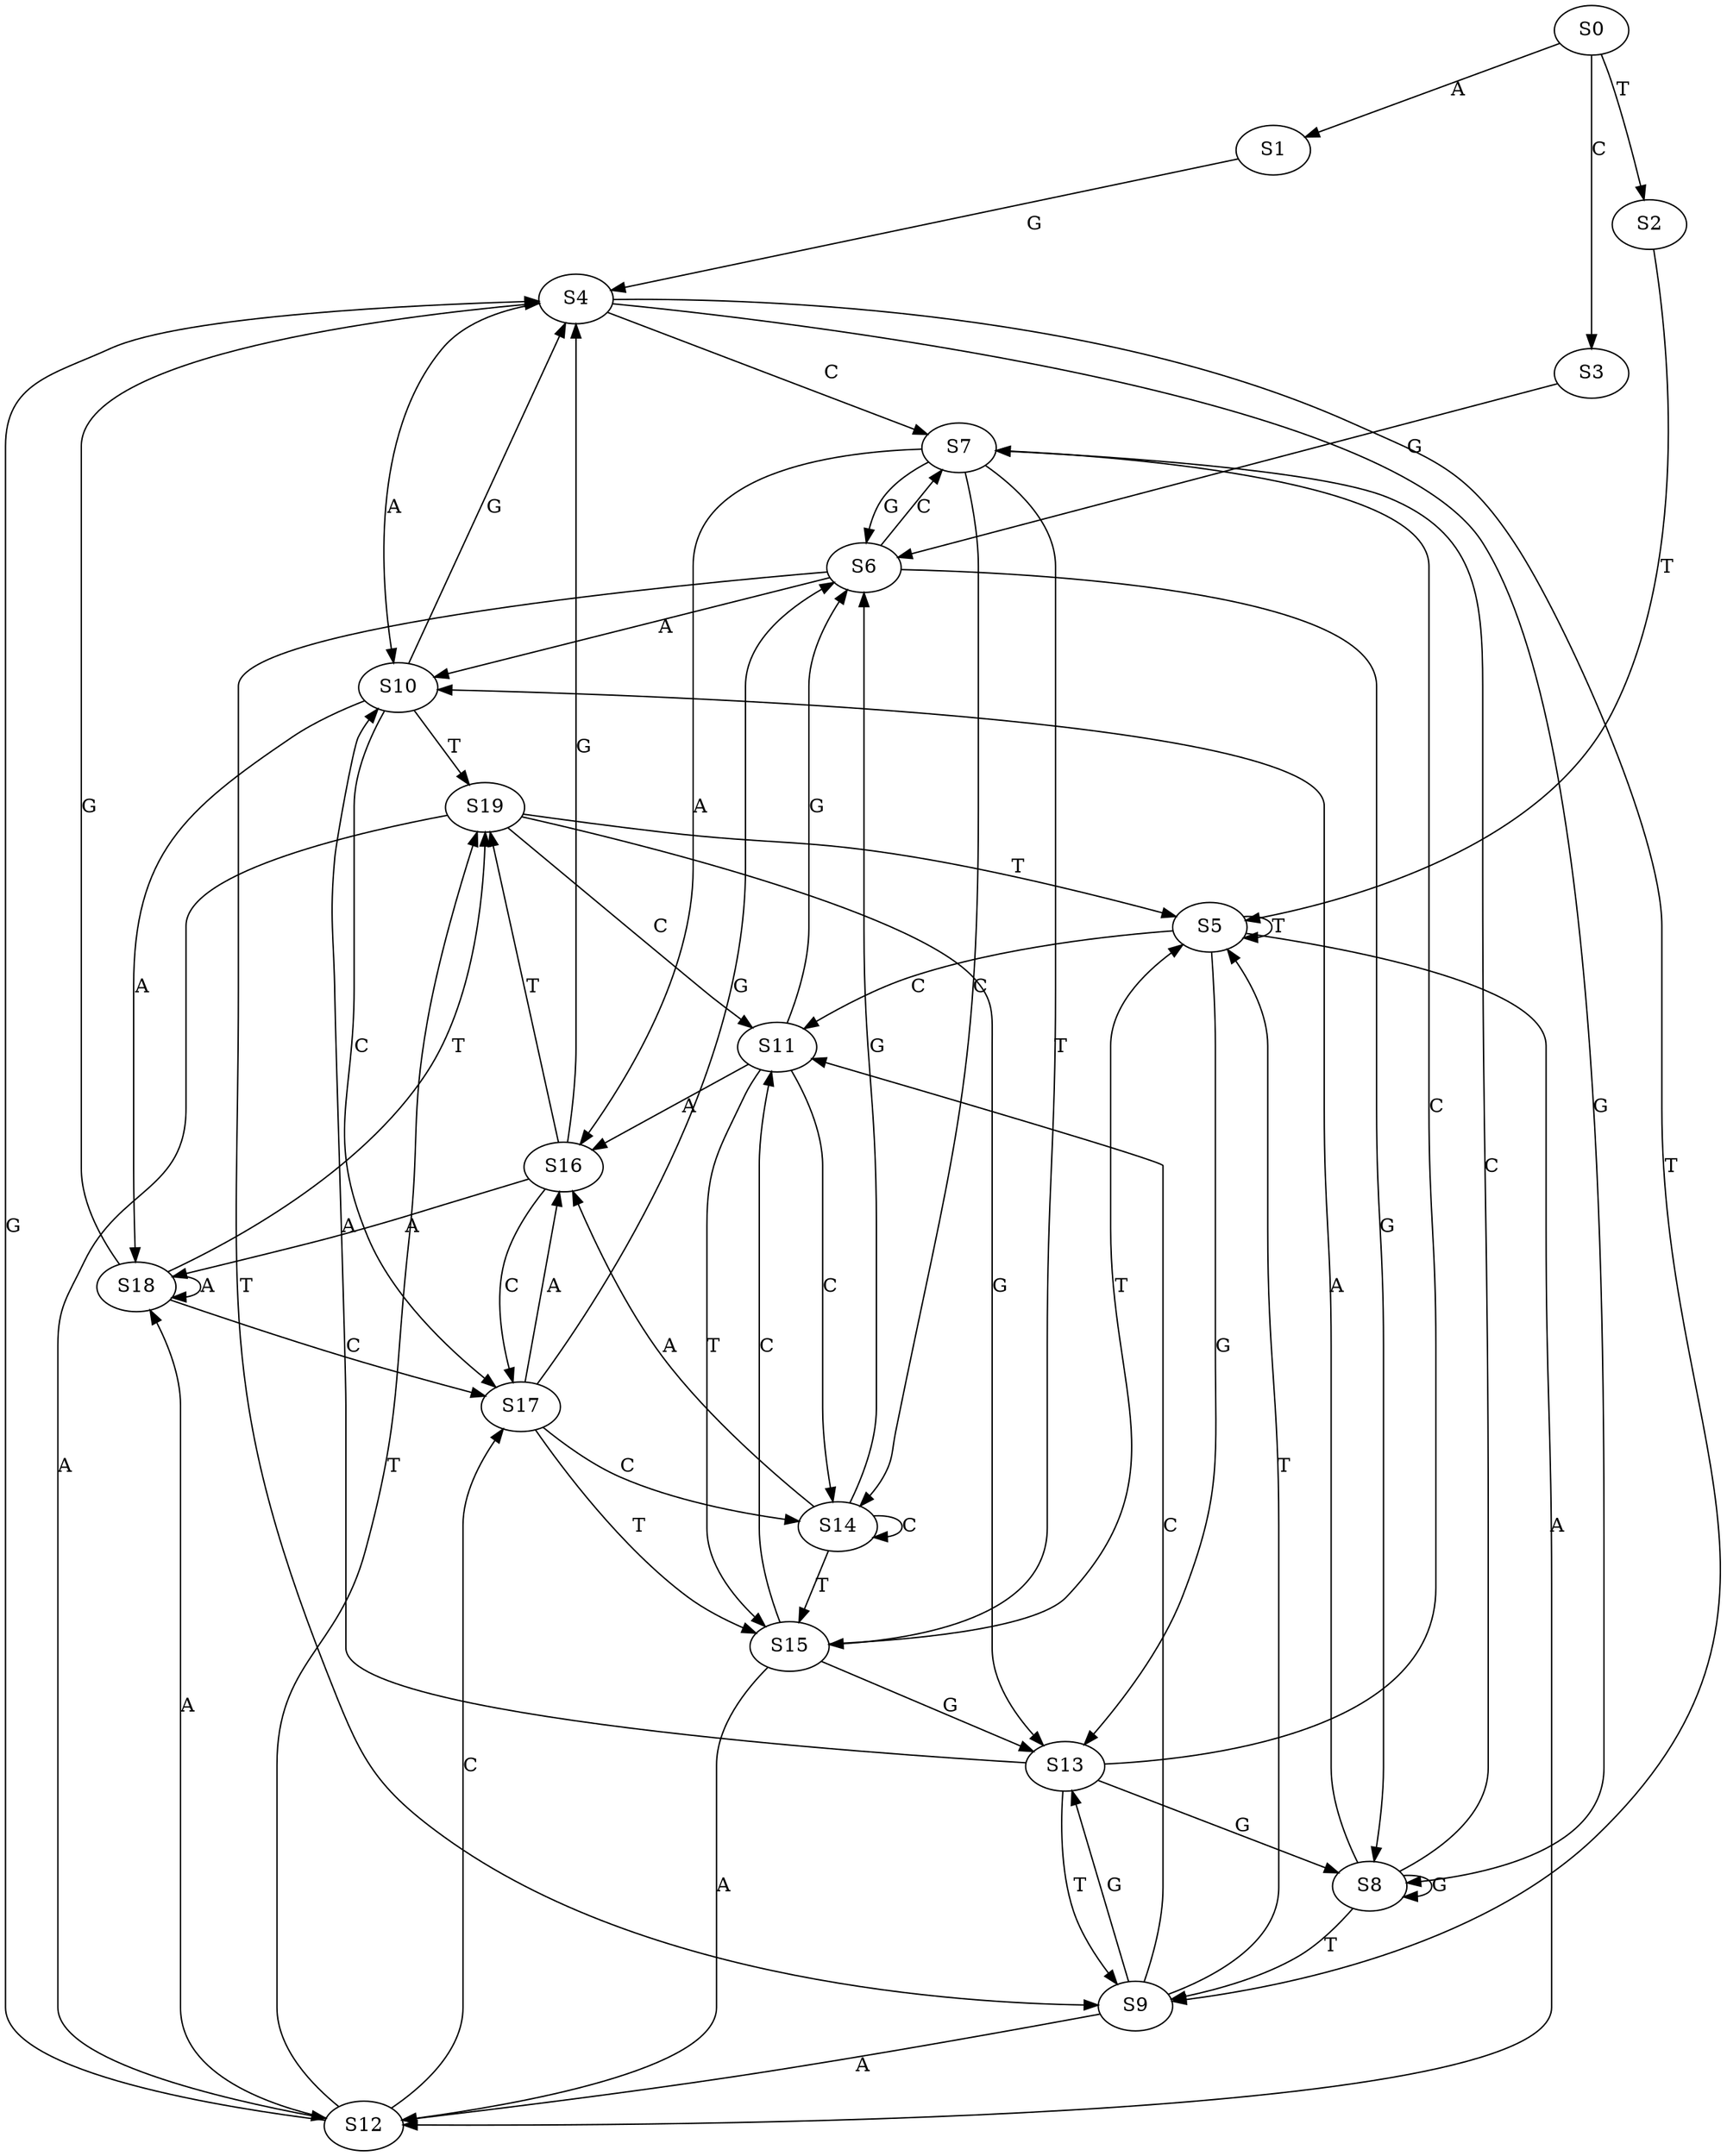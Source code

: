 strict digraph  {
	S0 -> S1 [ label = A ];
	S0 -> S2 [ label = T ];
	S0 -> S3 [ label = C ];
	S1 -> S4 [ label = G ];
	S2 -> S5 [ label = T ];
	S3 -> S6 [ label = G ];
	S4 -> S7 [ label = C ];
	S4 -> S8 [ label = G ];
	S4 -> S9 [ label = T ];
	S4 -> S10 [ label = A ];
	S5 -> S11 [ label = C ];
	S5 -> S5 [ label = T ];
	S5 -> S12 [ label = A ];
	S5 -> S13 [ label = G ];
	S6 -> S7 [ label = C ];
	S6 -> S8 [ label = G ];
	S6 -> S9 [ label = T ];
	S6 -> S10 [ label = A ];
	S7 -> S14 [ label = C ];
	S7 -> S15 [ label = T ];
	S7 -> S6 [ label = G ];
	S7 -> S16 [ label = A ];
	S8 -> S7 [ label = C ];
	S8 -> S8 [ label = G ];
	S8 -> S10 [ label = A ];
	S8 -> S9 [ label = T ];
	S9 -> S11 [ label = C ];
	S9 -> S13 [ label = G ];
	S9 -> S12 [ label = A ];
	S9 -> S5 [ label = T ];
	S10 -> S17 [ label = C ];
	S10 -> S4 [ label = G ];
	S10 -> S18 [ label = A ];
	S10 -> S19 [ label = T ];
	S11 -> S15 [ label = T ];
	S11 -> S14 [ label = C ];
	S11 -> S6 [ label = G ];
	S11 -> S16 [ label = A ];
	S12 -> S4 [ label = G ];
	S12 -> S17 [ label = C ];
	S12 -> S18 [ label = A ];
	S12 -> S19 [ label = T ];
	S13 -> S8 [ label = G ];
	S13 -> S7 [ label = C ];
	S13 -> S9 [ label = T ];
	S13 -> S10 [ label = A ];
	S14 -> S14 [ label = C ];
	S14 -> S6 [ label = G ];
	S14 -> S15 [ label = T ];
	S14 -> S16 [ label = A ];
	S15 -> S13 [ label = G ];
	S15 -> S11 [ label = C ];
	S15 -> S5 [ label = T ];
	S15 -> S12 [ label = A ];
	S16 -> S4 [ label = G ];
	S16 -> S17 [ label = C ];
	S16 -> S18 [ label = A ];
	S16 -> S19 [ label = T ];
	S17 -> S14 [ label = C ];
	S17 -> S6 [ label = G ];
	S17 -> S15 [ label = T ];
	S17 -> S16 [ label = A ];
	S18 -> S19 [ label = T ];
	S18 -> S18 [ label = A ];
	S18 -> S4 [ label = G ];
	S18 -> S17 [ label = C ];
	S19 -> S11 [ label = C ];
	S19 -> S13 [ label = G ];
	S19 -> S12 [ label = A ];
	S19 -> S5 [ label = T ];
}
